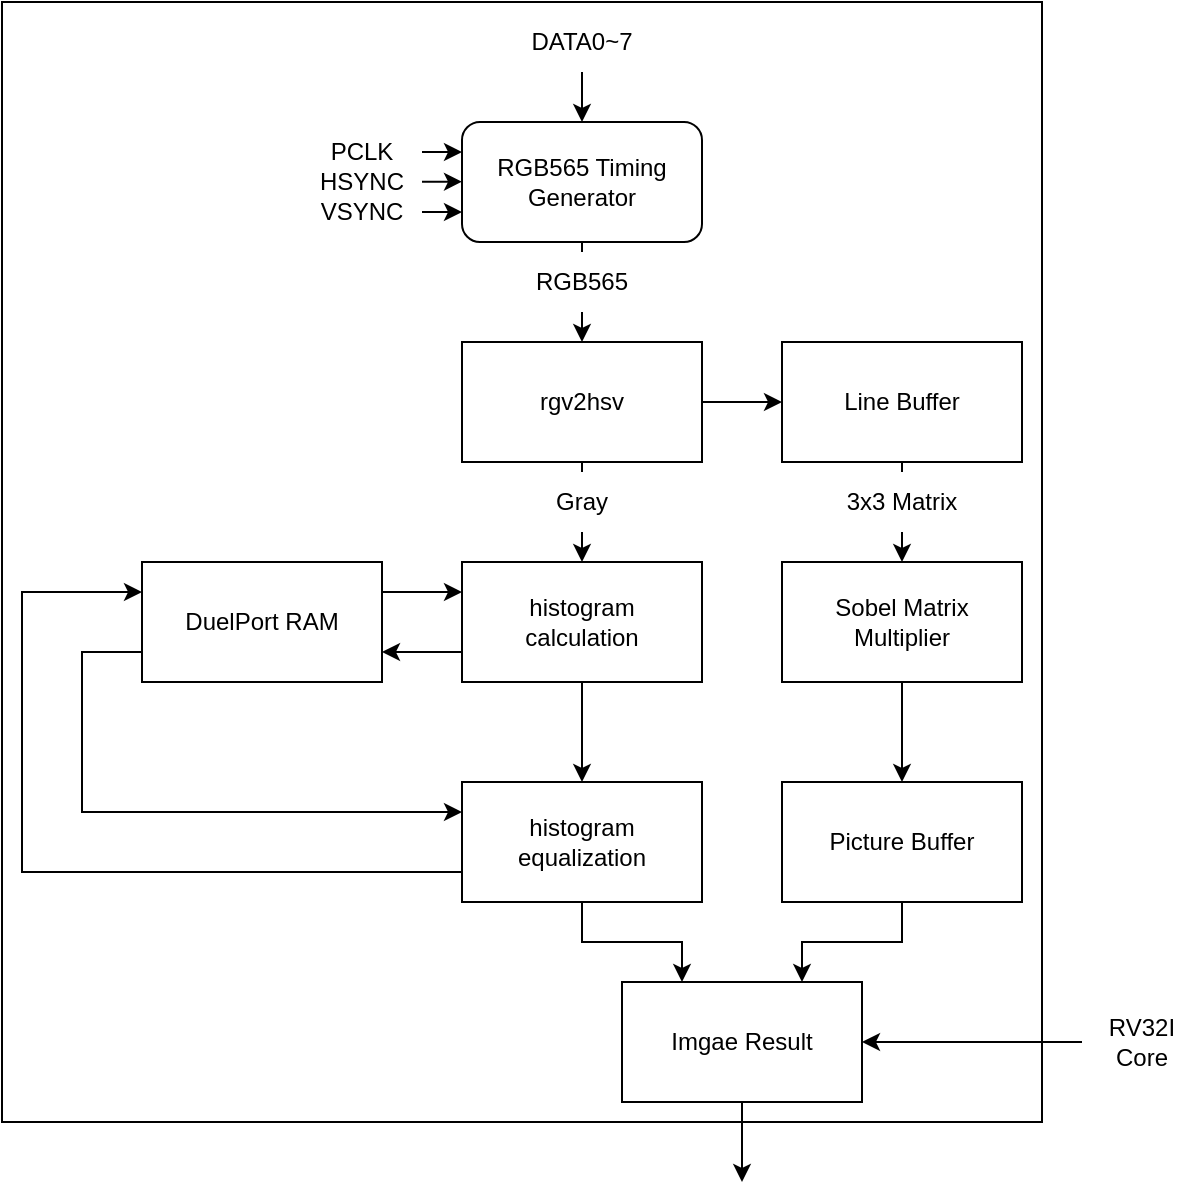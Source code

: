 <mxfile>
    <diagram id="23_4P-Y7kdCMfWMcA2zS" name="第 1 页">
        <mxGraphModel dx="762" dy="574" grid="1" gridSize="10" guides="1" tooltips="1" connect="1" arrows="1" fold="1" page="1" pageScale="1" pageWidth="1169" pageHeight="1654" math="0" shadow="0">
            <root>
                <mxCell id="0"/>
                <mxCell id="1" parent="0"/>
                <mxCell id="2" value="" style="rounded=0;whiteSpace=wrap;html=1;" parent="1" vertex="1">
                    <mxGeometry x="250" y="240" width="520" height="560" as="geometry"/>
                </mxCell>
                <mxCell id="5" style="edgeStyle=none;html=1;exitX=0.5;exitY=1;exitDx=0;exitDy=0;entryX=0.5;entryY=0;entryDx=0;entryDy=0;startArrow=none;" parent="1" source="38" target="4" edge="1">
                    <mxGeometry relative="1" as="geometry"/>
                </mxCell>
                <mxCell id="52" value="" style="edgeStyle=none;rounded=0;html=1;" parent="1" source="3" target="46" edge="1">
                    <mxGeometry relative="1" as="geometry"/>
                </mxCell>
                <mxCell id="3" value="rgv2hsv" style="rounded=0;whiteSpace=wrap;html=1;" parent="1" vertex="1">
                    <mxGeometry x="480" y="410" width="120" height="60" as="geometry"/>
                </mxCell>
                <mxCell id="12" style="edgeStyle=none;html=1;exitX=0;exitY=0.75;exitDx=0;exitDy=0;entryX=1;entryY=0.75;entryDx=0;entryDy=0;" parent="1" source="4" target="7" edge="1">
                    <mxGeometry relative="1" as="geometry"/>
                </mxCell>
                <mxCell id="15" style="edgeStyle=none;rounded=0;html=1;exitX=0.5;exitY=1;exitDx=0;exitDy=0;entryX=0.5;entryY=0;entryDx=0;entryDy=0;" parent="1" source="4" target="8" edge="1">
                    <mxGeometry relative="1" as="geometry"/>
                </mxCell>
                <mxCell id="4" value="histogram&lt;br&gt;calculation" style="rounded=0;whiteSpace=wrap;html=1;" parent="1" vertex="1">
                    <mxGeometry x="480" y="520" width="120" height="60" as="geometry"/>
                </mxCell>
                <mxCell id="11" style="edgeStyle=none;html=1;exitX=1;exitY=0.25;exitDx=0;exitDy=0;entryX=0;entryY=0.25;entryDx=0;entryDy=0;" parent="1" source="7" target="4" edge="1">
                    <mxGeometry relative="1" as="geometry"/>
                </mxCell>
                <mxCell id="13" style="edgeStyle=none;html=1;exitX=0;exitY=0.75;exitDx=0;exitDy=0;entryX=0;entryY=0.25;entryDx=0;entryDy=0;rounded=0;" parent="1" source="7" target="8" edge="1">
                    <mxGeometry relative="1" as="geometry">
                        <Array as="points">
                            <mxPoint x="290" y="565"/>
                            <mxPoint x="290" y="645"/>
                        </Array>
                    </mxGeometry>
                </mxCell>
                <mxCell id="7" value="DuelPort RAM" style="rounded=0;whiteSpace=wrap;html=1;" parent="1" vertex="1">
                    <mxGeometry x="320" y="520" width="120" height="60" as="geometry"/>
                </mxCell>
                <mxCell id="14" style="edgeStyle=none;rounded=0;html=1;exitX=0;exitY=0.75;exitDx=0;exitDy=0;entryX=0;entryY=0.25;entryDx=0;entryDy=0;" parent="1" source="8" target="7" edge="1">
                    <mxGeometry relative="1" as="geometry">
                        <Array as="points">
                            <mxPoint x="260" y="675"/>
                            <mxPoint x="260" y="535"/>
                        </Array>
                    </mxGeometry>
                </mxCell>
                <mxCell id="58" style="edgeStyle=none;html=1;exitX=0.5;exitY=1;exitDx=0;exitDy=0;entryX=0.25;entryY=0;entryDx=0;entryDy=0;rounded=0;" edge="1" parent="1" source="8" target="56">
                    <mxGeometry relative="1" as="geometry">
                        <Array as="points">
                            <mxPoint x="540" y="710"/>
                            <mxPoint x="590" y="710"/>
                        </Array>
                    </mxGeometry>
                </mxCell>
                <mxCell id="8" value="histogram&lt;br&gt;equalization" style="rounded=0;whiteSpace=wrap;html=1;" parent="1" vertex="1">
                    <mxGeometry x="480" y="630" width="120" height="60" as="geometry"/>
                </mxCell>
                <mxCell id="50" value="" style="edgeStyle=none;rounded=0;html=1;" parent="1" source="9" target="49" edge="1">
                    <mxGeometry relative="1" as="geometry"/>
                </mxCell>
                <mxCell id="9" value="Sobel Matrix&lt;br&gt;Multiplier" style="rounded=0;whiteSpace=wrap;html=1;" parent="1" vertex="1">
                    <mxGeometry x="640" y="520" width="120" height="60" as="geometry"/>
                </mxCell>
                <mxCell id="17" value="" style="edgeStyle=none;rounded=0;html=1;startArrow=none;" parent="1" source="24" target="3" edge="1">
                    <mxGeometry relative="1" as="geometry"/>
                </mxCell>
                <mxCell id="10" value="RGB565 Timing&lt;br&gt;Generator" style="rounded=1;whiteSpace=wrap;html=1;" parent="1" vertex="1">
                    <mxGeometry x="480" y="300" width="120" height="60" as="geometry"/>
                </mxCell>
                <mxCell id="20" value="" style="endArrow=classic;html=1;rounded=0;entryX=0.5;entryY=0;entryDx=0;entryDy=0;" parent="1" source="21" target="10" edge="1">
                    <mxGeometry width="50" height="50" relative="1" as="geometry">
                        <mxPoint x="540" y="260" as="sourcePoint"/>
                        <mxPoint x="600" y="160" as="targetPoint"/>
                    </mxGeometry>
                </mxCell>
                <mxCell id="21" value="DATA0~7" style="text;html=1;strokeColor=none;fillColor=none;align=center;verticalAlign=middle;whiteSpace=wrap;rounded=0;" parent="1" vertex="1">
                    <mxGeometry x="510" y="245" width="60" height="30" as="geometry"/>
                </mxCell>
                <mxCell id="24" value="RGB565" style="text;html=1;strokeColor=none;fillColor=none;align=center;verticalAlign=middle;whiteSpace=wrap;rounded=0;" parent="1" vertex="1">
                    <mxGeometry x="510" y="365" width="60" height="30" as="geometry"/>
                </mxCell>
                <mxCell id="25" value="" style="edgeStyle=none;rounded=0;html=1;endArrow=none;" parent="1" source="10" target="24" edge="1">
                    <mxGeometry relative="1" as="geometry">
                        <mxPoint x="540" y="360.0" as="sourcePoint"/>
                        <mxPoint x="540" y="410" as="targetPoint"/>
                    </mxGeometry>
                </mxCell>
                <mxCell id="29" value="" style="endArrow=classic;html=1;rounded=0;entryX=0;entryY=0.25;entryDx=0;entryDy=0;" parent="1" source="32" target="10" edge="1">
                    <mxGeometry width="50" height="50" relative="1" as="geometry">
                        <mxPoint x="430" y="315" as="sourcePoint"/>
                        <mxPoint x="450" y="280" as="targetPoint"/>
                    </mxGeometry>
                </mxCell>
                <mxCell id="30" value="" style="endArrow=classic;html=1;rounded=0;entryX=0;entryY=0.25;entryDx=0;entryDy=0;" parent="1" source="36" edge="1">
                    <mxGeometry width="50" height="50" relative="1" as="geometry">
                        <mxPoint x="430.0" y="329.86" as="sourcePoint"/>
                        <mxPoint x="480.0" y="329.86" as="targetPoint"/>
                    </mxGeometry>
                </mxCell>
                <mxCell id="31" value="" style="endArrow=classic;html=1;rounded=0;entryX=0;entryY=0.75;entryDx=0;entryDy=0;" parent="1" source="37" target="10" edge="1">
                    <mxGeometry width="50" height="50" relative="1" as="geometry">
                        <mxPoint x="430" y="345" as="sourcePoint"/>
                        <mxPoint x="450.0" y="350" as="targetPoint"/>
                    </mxGeometry>
                </mxCell>
                <mxCell id="32" value="PCLK" style="text;html=1;strokeColor=none;fillColor=none;align=center;verticalAlign=middle;whiteSpace=wrap;rounded=0;" parent="1" vertex="1">
                    <mxGeometry x="400.0" y="300" width="60" height="30" as="geometry"/>
                </mxCell>
                <mxCell id="36" value="HSYNC" style="text;html=1;strokeColor=none;fillColor=none;align=center;verticalAlign=middle;whiteSpace=wrap;rounded=0;" parent="1" vertex="1">
                    <mxGeometry x="400.0" y="315" width="60" height="30" as="geometry"/>
                </mxCell>
                <mxCell id="37" value="VSYNC" style="text;html=1;strokeColor=none;fillColor=none;align=center;verticalAlign=middle;whiteSpace=wrap;rounded=0;" parent="1" vertex="1">
                    <mxGeometry x="400.0" y="330" width="60" height="30" as="geometry"/>
                </mxCell>
                <mxCell id="38" value="Gray" style="text;html=1;strokeColor=none;fillColor=none;align=center;verticalAlign=middle;whiteSpace=wrap;rounded=0;" parent="1" vertex="1">
                    <mxGeometry x="510" y="475" width="60" height="30" as="geometry"/>
                </mxCell>
                <mxCell id="39" value="" style="edgeStyle=none;html=1;exitX=0.5;exitY=1;exitDx=0;exitDy=0;entryX=0.5;entryY=0;entryDx=0;entryDy=0;endArrow=none;" parent="1" source="3" target="38" edge="1">
                    <mxGeometry relative="1" as="geometry">
                        <mxPoint x="540" y="470.0" as="sourcePoint"/>
                        <mxPoint x="540" y="520.0" as="targetPoint"/>
                    </mxGeometry>
                </mxCell>
                <mxCell id="51" value="" style="edgeStyle=none;rounded=0;html=1;startArrow=none;" parent="1" source="53" target="9" edge="1">
                    <mxGeometry relative="1" as="geometry"/>
                </mxCell>
                <mxCell id="46" value="Line Buffer" style="rounded=0;whiteSpace=wrap;html=1;" parent="1" vertex="1">
                    <mxGeometry x="640" y="410" width="120" height="60" as="geometry"/>
                </mxCell>
                <mxCell id="57" style="edgeStyle=none;html=1;exitX=0.5;exitY=1;exitDx=0;exitDy=0;entryX=0.75;entryY=0;entryDx=0;entryDy=0;rounded=0;" edge="1" parent="1" source="49" target="56">
                    <mxGeometry relative="1" as="geometry">
                        <Array as="points">
                            <mxPoint x="700" y="710"/>
                            <mxPoint x="650" y="710"/>
                        </Array>
                    </mxGeometry>
                </mxCell>
                <mxCell id="49" value="Picture Buffer" style="rounded=0;whiteSpace=wrap;html=1;" parent="1" vertex="1">
                    <mxGeometry x="640" y="630" width="120" height="60" as="geometry"/>
                </mxCell>
                <mxCell id="53" value="3x3 Matrix" style="text;html=1;strokeColor=none;fillColor=none;align=center;verticalAlign=middle;whiteSpace=wrap;rounded=0;" parent="1" vertex="1">
                    <mxGeometry x="670" y="475" width="60" height="30" as="geometry"/>
                </mxCell>
                <mxCell id="54" value="" style="edgeStyle=none;rounded=0;html=1;endArrow=none;" parent="1" source="46" target="53" edge="1">
                    <mxGeometry relative="1" as="geometry">
                        <mxPoint x="700" y="470" as="sourcePoint"/>
                        <mxPoint x="700" y="520" as="targetPoint"/>
                    </mxGeometry>
                </mxCell>
                <mxCell id="56" value="Imgae Result" style="rounded=0;whiteSpace=wrap;html=1;" vertex="1" parent="1">
                    <mxGeometry x="560" y="730" width="120" height="60" as="geometry"/>
                </mxCell>
                <mxCell id="59" value="" style="endArrow=classic;html=1;rounded=0;exitX=0.5;exitY=1;exitDx=0;exitDy=0;" edge="1" parent="1" source="56">
                    <mxGeometry width="50" height="50" relative="1" as="geometry">
                        <mxPoint x="580" y="900" as="sourcePoint"/>
                        <mxPoint x="620" y="830" as="targetPoint"/>
                    </mxGeometry>
                </mxCell>
                <mxCell id="60" value="" style="endArrow=classic;html=1;rounded=0;entryX=1;entryY=0.5;entryDx=0;entryDy=0;" edge="1" parent="1" source="61" target="56">
                    <mxGeometry width="50" height="50" relative="1" as="geometry">
                        <mxPoint x="800" y="760" as="sourcePoint"/>
                        <mxPoint x="870" y="740" as="targetPoint"/>
                    </mxGeometry>
                </mxCell>
                <mxCell id="61" value="RV32I Core" style="text;html=1;strokeColor=none;fillColor=none;align=center;verticalAlign=middle;whiteSpace=wrap;rounded=0;" vertex="1" parent="1">
                    <mxGeometry x="790" y="745" width="60" height="30" as="geometry"/>
                </mxCell>
            </root>
        </mxGraphModel>
    </diagram>
</mxfile>